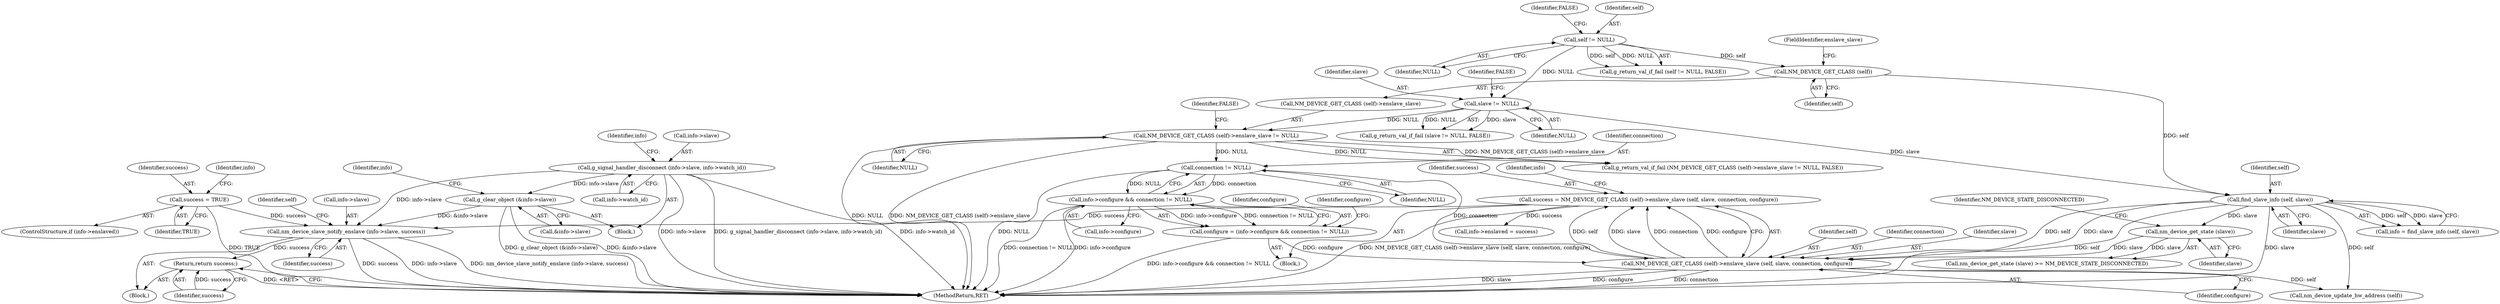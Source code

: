 digraph "0_NetworkManager_d5fc88e573fa58b93034b04d35a2454f5d28cad9@pointer" {
"1001032" [label="(Call,nm_device_slave_notify_enslave (info->slave, success))"];
"1000939" [label="(Call,g_signal_handler_disconnect (info->slave, info->watch_id))"];
"1000946" [label="(Call,g_clear_object (&info->slave))"];
"1000998" [label="(Call,success = TRUE)"];
"1001020" [label="(Call,success = NM_DEVICE_GET_CLASS (self)->enslave_slave (self, slave, connection, configure))"];
"1001022" [label="(Call,NM_DEVICE_GET_CLASS (self)->enslave_slave (self, slave, connection, configure))"];
"1000986" [label="(Call,find_slave_info (self, slave))"];
"1000979" [label="(Call,NM_DEVICE_GET_CLASS (self))"];
"1000967" [label="(Call,self != NULL)"];
"1000972" [label="(Call,slave != NULL)"];
"1001016" [label="(Call,nm_device_get_state (slave))"];
"1001009" [label="(Call,connection != NULL)"];
"1000977" [label="(Call,NM_DEVICE_GET_CLASS (self)->enslave_slave != NULL)"];
"1001003" [label="(Call,configure = (info->configure && connection != NULL))"];
"1001005" [label="(Call,info->configure && connection != NULL)"];
"1001060" [label="(Return,return success;)"];
"1001002" [label="(Block,)"];
"1001003" [label="(Call,configure = (info->configure && connection != NULL))"];
"1001005" [label="(Call,info->configure && connection != NULL)"];
"1000969" [label="(Identifier,NULL)"];
"1000943" [label="(Call,info->watch_id)"];
"1000994" [label="(ControlStructure,if (info->enslaved))"];
"1000973" [label="(Identifier,slave)"];
"1000975" [label="(Identifier,FALSE)"];
"1001034" [label="(Identifier,info)"];
"1000970" [label="(Identifier,FALSE)"];
"1001060" [label="(Return,return success;)"];
"1001010" [label="(Identifier,connection)"];
"1001004" [label="(Identifier,configure)"];
"1001017" [label="(Identifier,slave)"];
"1000938" [label="(Block,)"];
"1000966" [label="(Call,g_return_val_if_fail (self != NULL, FALSE))"];
"1001009" [label="(Call,connection != NULL)"];
"1000982" [label="(Identifier,NULL)"];
"1000980" [label="(Identifier,self)"];
"1001027" [label="(Call,info->enslaved = success)"];
"1000940" [label="(Call,info->slave)"];
"1001013" [label="(Identifier,configure)"];
"1001020" [label="(Call,success = NM_DEVICE_GET_CLASS (self)->enslave_slave (self, slave, connection, configure))"];
"1000999" [label="(Identifier,success)"];
"1001026" [label="(Identifier,configure)"];
"1001015" [label="(Call,nm_device_get_state (slave) >= NM_DEVICE_STATE_DISCONNECTED)"];
"1000998" [label="(Call,success = TRUE)"];
"1000967" [label="(Call,self != NULL)"];
"1001029" [label="(Identifier,info)"];
"1001061" [label="(Identifier,success)"];
"1001023" [label="(Identifier,self)"];
"1000968" [label="(Identifier,self)"];
"1000939" [label="(Call,g_signal_handler_disconnect (info->slave, info->watch_id))"];
"1000987" [label="(Identifier,self)"];
"1000971" [label="(Call,g_return_val_if_fail (slave != NULL, FALSE))"];
"1000946" [label="(Call,g_clear_object (&info->slave))"];
"1000974" [label="(Identifier,NULL)"];
"1001018" [label="(Identifier,NM_DEVICE_STATE_DISCONNECTED)"];
"1000976" [label="(Call,g_return_val_if_fail (NM_DEVICE_GET_CLASS (self)->enslave_slave != NULL, FALSE))"];
"1001022" [label="(Call,NM_DEVICE_GET_CLASS (self)->enslave_slave (self, slave, connection, configure))"];
"1000986" [label="(Call,find_slave_info (self, slave))"];
"1000952" [label="(Identifier,info)"];
"1001011" [label="(Identifier,NULL)"];
"1001037" [label="(Call,nm_device_update_hw_address (self))"];
"1001016" [label="(Call,nm_device_get_state (slave))"];
"1000988" [label="(Identifier,slave)"];
"1001032" [label="(Call,nm_device_slave_notify_enslave (info->slave, success))"];
"1001006" [label="(Call,info->configure)"];
"1000979" [label="(Call,NM_DEVICE_GET_CLASS (self))"];
"1001021" [label="(Identifier,success)"];
"1000984" [label="(Call,info = find_slave_info (self, slave))"];
"1001038" [label="(Identifier,self)"];
"1000978" [label="(Call,NM_DEVICE_GET_CLASS (self)->enslave_slave)"];
"1001025" [label="(Identifier,connection)"];
"1000983" [label="(Identifier,FALSE)"];
"1000981" [label="(FieldIdentifier,enslave_slave)"];
"1007368" [label="(MethodReturn,RET)"];
"1000959" [label="(Block,)"];
"1000949" [label="(Identifier,info)"];
"1001036" [label="(Identifier,success)"];
"1000947" [label="(Call,&info->slave)"];
"1001000" [label="(Identifier,TRUE)"];
"1001033" [label="(Call,info->slave)"];
"1001024" [label="(Identifier,slave)"];
"1000977" [label="(Call,NM_DEVICE_GET_CLASS (self)->enslave_slave != NULL)"];
"1000972" [label="(Call,slave != NULL)"];
"1001032" -> "1000959"  [label="AST: "];
"1001032" -> "1001036"  [label="CFG: "];
"1001033" -> "1001032"  [label="AST: "];
"1001036" -> "1001032"  [label="AST: "];
"1001038" -> "1001032"  [label="CFG: "];
"1001032" -> "1007368"  [label="DDG: success"];
"1001032" -> "1007368"  [label="DDG: info->slave"];
"1001032" -> "1007368"  [label="DDG: nm_device_slave_notify_enslave (info->slave, success)"];
"1000939" -> "1001032"  [label="DDG: info->slave"];
"1000946" -> "1001032"  [label="DDG: &info->slave"];
"1000998" -> "1001032"  [label="DDG: success"];
"1001020" -> "1001032"  [label="DDG: success"];
"1001032" -> "1001060"  [label="DDG: success"];
"1000939" -> "1000938"  [label="AST: "];
"1000939" -> "1000943"  [label="CFG: "];
"1000940" -> "1000939"  [label="AST: "];
"1000943" -> "1000939"  [label="AST: "];
"1000949" -> "1000939"  [label="CFG: "];
"1000939" -> "1007368"  [label="DDG: g_signal_handler_disconnect (info->slave, info->watch_id)"];
"1000939" -> "1007368"  [label="DDG: info->watch_id"];
"1000939" -> "1007368"  [label="DDG: info->slave"];
"1000939" -> "1000946"  [label="DDG: info->slave"];
"1000946" -> "1000938"  [label="AST: "];
"1000946" -> "1000947"  [label="CFG: "];
"1000947" -> "1000946"  [label="AST: "];
"1000952" -> "1000946"  [label="CFG: "];
"1000946" -> "1007368"  [label="DDG: g_clear_object (&info->slave)"];
"1000946" -> "1007368"  [label="DDG: &info->slave"];
"1000998" -> "1000994"  [label="AST: "];
"1000998" -> "1001000"  [label="CFG: "];
"1000999" -> "1000998"  [label="AST: "];
"1001000" -> "1000998"  [label="AST: "];
"1001034" -> "1000998"  [label="CFG: "];
"1000998" -> "1007368"  [label="DDG: TRUE"];
"1001020" -> "1001002"  [label="AST: "];
"1001020" -> "1001022"  [label="CFG: "];
"1001021" -> "1001020"  [label="AST: "];
"1001022" -> "1001020"  [label="AST: "];
"1001029" -> "1001020"  [label="CFG: "];
"1001020" -> "1007368"  [label="DDG: NM_DEVICE_GET_CLASS (self)->enslave_slave (self, slave, connection, configure)"];
"1001022" -> "1001020"  [label="DDG: self"];
"1001022" -> "1001020"  [label="DDG: slave"];
"1001022" -> "1001020"  [label="DDG: connection"];
"1001022" -> "1001020"  [label="DDG: configure"];
"1001020" -> "1001027"  [label="DDG: success"];
"1001022" -> "1001026"  [label="CFG: "];
"1001023" -> "1001022"  [label="AST: "];
"1001024" -> "1001022"  [label="AST: "];
"1001025" -> "1001022"  [label="AST: "];
"1001026" -> "1001022"  [label="AST: "];
"1001022" -> "1007368"  [label="DDG: slave"];
"1001022" -> "1007368"  [label="DDG: configure"];
"1001022" -> "1007368"  [label="DDG: connection"];
"1000986" -> "1001022"  [label="DDG: self"];
"1000986" -> "1001022"  [label="DDG: slave"];
"1001016" -> "1001022"  [label="DDG: slave"];
"1001009" -> "1001022"  [label="DDG: connection"];
"1001003" -> "1001022"  [label="DDG: configure"];
"1001022" -> "1001037"  [label="DDG: self"];
"1000986" -> "1000984"  [label="AST: "];
"1000986" -> "1000988"  [label="CFG: "];
"1000987" -> "1000986"  [label="AST: "];
"1000988" -> "1000986"  [label="AST: "];
"1000984" -> "1000986"  [label="CFG: "];
"1000986" -> "1007368"  [label="DDG: slave"];
"1000986" -> "1007368"  [label="DDG: self"];
"1000986" -> "1000984"  [label="DDG: self"];
"1000986" -> "1000984"  [label="DDG: slave"];
"1000979" -> "1000986"  [label="DDG: self"];
"1000972" -> "1000986"  [label="DDG: slave"];
"1000986" -> "1001016"  [label="DDG: slave"];
"1000986" -> "1001037"  [label="DDG: self"];
"1000979" -> "1000978"  [label="AST: "];
"1000979" -> "1000980"  [label="CFG: "];
"1000980" -> "1000979"  [label="AST: "];
"1000981" -> "1000979"  [label="CFG: "];
"1000967" -> "1000979"  [label="DDG: self"];
"1000967" -> "1000966"  [label="AST: "];
"1000967" -> "1000969"  [label="CFG: "];
"1000968" -> "1000967"  [label="AST: "];
"1000969" -> "1000967"  [label="AST: "];
"1000970" -> "1000967"  [label="CFG: "];
"1000967" -> "1000966"  [label="DDG: self"];
"1000967" -> "1000966"  [label="DDG: NULL"];
"1000967" -> "1000972"  [label="DDG: NULL"];
"1000972" -> "1000971"  [label="AST: "];
"1000972" -> "1000974"  [label="CFG: "];
"1000973" -> "1000972"  [label="AST: "];
"1000974" -> "1000972"  [label="AST: "];
"1000975" -> "1000972"  [label="CFG: "];
"1000972" -> "1000971"  [label="DDG: slave"];
"1000972" -> "1000971"  [label="DDG: NULL"];
"1000972" -> "1000977"  [label="DDG: NULL"];
"1001016" -> "1001015"  [label="AST: "];
"1001016" -> "1001017"  [label="CFG: "];
"1001017" -> "1001016"  [label="AST: "];
"1001018" -> "1001016"  [label="CFG: "];
"1001016" -> "1001015"  [label="DDG: slave"];
"1001009" -> "1001005"  [label="AST: "];
"1001009" -> "1001011"  [label="CFG: "];
"1001010" -> "1001009"  [label="AST: "];
"1001011" -> "1001009"  [label="AST: "];
"1001005" -> "1001009"  [label="CFG: "];
"1001009" -> "1007368"  [label="DDG: NULL"];
"1001009" -> "1001005"  [label="DDG: connection"];
"1001009" -> "1001005"  [label="DDG: NULL"];
"1000977" -> "1001009"  [label="DDG: NULL"];
"1000977" -> "1000976"  [label="AST: "];
"1000977" -> "1000982"  [label="CFG: "];
"1000978" -> "1000977"  [label="AST: "];
"1000982" -> "1000977"  [label="AST: "];
"1000983" -> "1000977"  [label="CFG: "];
"1000977" -> "1007368"  [label="DDG: NULL"];
"1000977" -> "1007368"  [label="DDG: NM_DEVICE_GET_CLASS (self)->enslave_slave"];
"1000977" -> "1000976"  [label="DDG: NM_DEVICE_GET_CLASS (self)->enslave_slave"];
"1000977" -> "1000976"  [label="DDG: NULL"];
"1001003" -> "1001002"  [label="AST: "];
"1001003" -> "1001005"  [label="CFG: "];
"1001004" -> "1001003"  [label="AST: "];
"1001005" -> "1001003"  [label="AST: "];
"1001013" -> "1001003"  [label="CFG: "];
"1001003" -> "1007368"  [label="DDG: info->configure && connection != NULL"];
"1001005" -> "1001003"  [label="DDG: info->configure"];
"1001005" -> "1001003"  [label="DDG: connection != NULL"];
"1001005" -> "1001006"  [label="CFG: "];
"1001006" -> "1001005"  [label="AST: "];
"1001005" -> "1007368"  [label="DDG: connection != NULL"];
"1001005" -> "1007368"  [label="DDG: info->configure"];
"1001060" -> "1000959"  [label="AST: "];
"1001060" -> "1001061"  [label="CFG: "];
"1001061" -> "1001060"  [label="AST: "];
"1007368" -> "1001060"  [label="CFG: "];
"1001060" -> "1007368"  [label="DDG: <RET>"];
"1001061" -> "1001060"  [label="DDG: success"];
}
